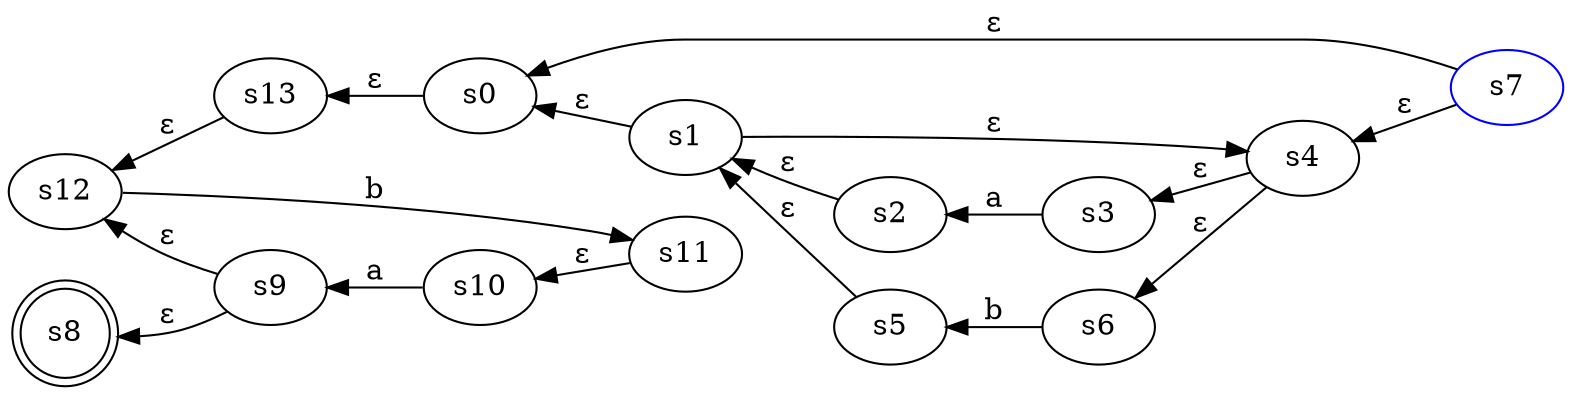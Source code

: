 digraph {
    edge [dir="back"]
    rankdir=LR
    s7 [color=blue]
    s8 [shape=doublecircle]

    s8 -> s9 [label=<&#949;>]
    s9 -> s10 [label=a]
    s10 -> s11 [label=<&#949;>]
    s11 -> s12 [label=b]
    s12 -> s9 [label=<&#949;>]
    s12 -> s13 [label=<&#949;>]
    s13-> s0 [label=<&#949;>]
    s0 -> s1 [label=<&#949;>]
    s0 -> s7 [label=<&#949;>]
    s1 -> s2 [label=<&#949;>]
    s2 -> s3 [label=a]
    s3 -> s4 [label=<&#949;>]
    s4 -> s1 [label=<&#949;>]
    s4 -> s7 [label=<&#949;>]
    s1 -> s5 [label=<&#949;>]
    s5 -> s6 [label=b]
    s6 -> s4 [label=<&#949;>]
}
